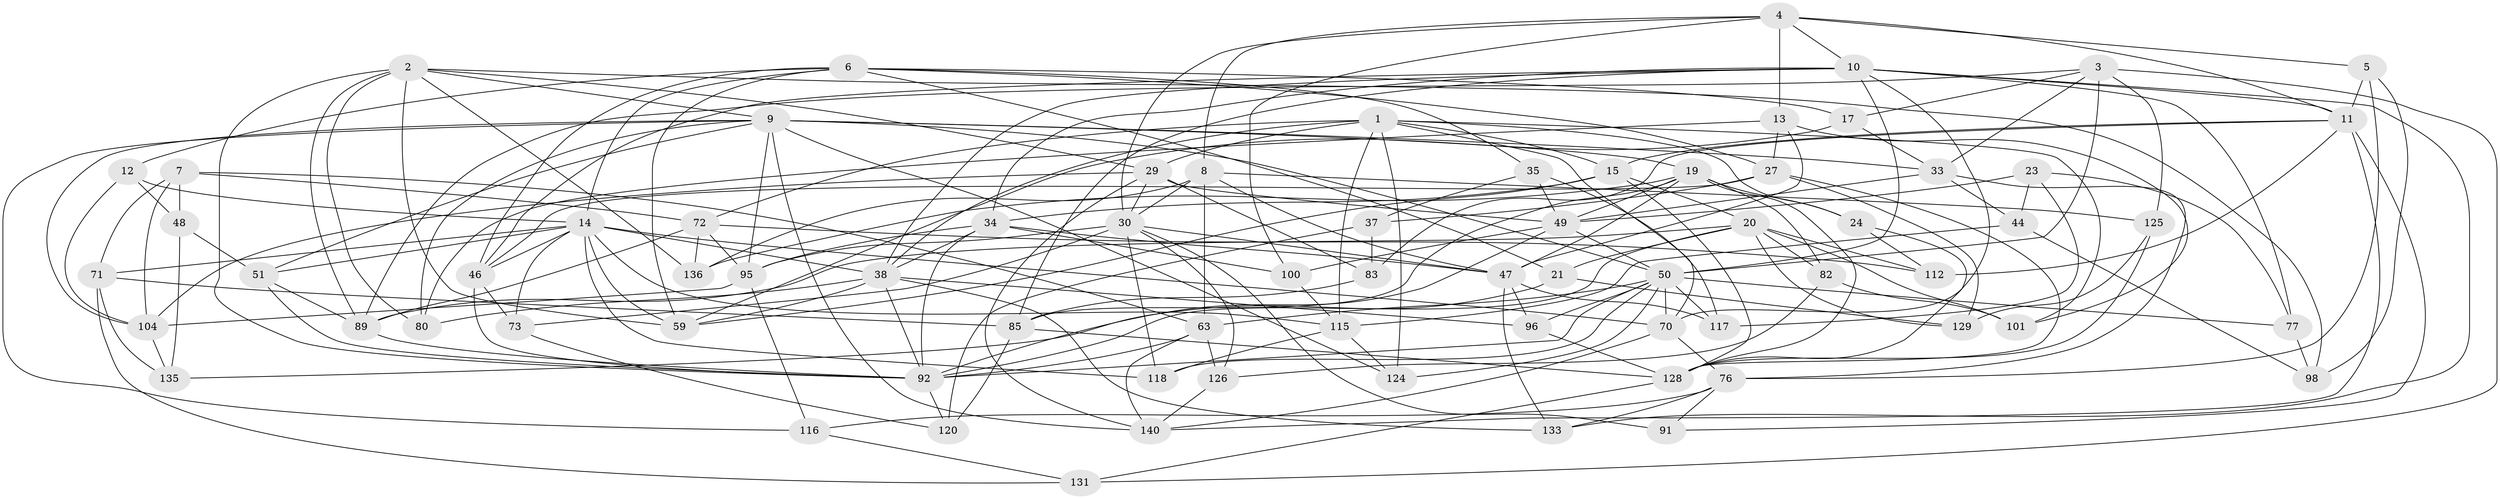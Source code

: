 // original degree distribution, {4: 1.0}
// Generated by graph-tools (version 1.1) at 2025/16/03/09/25 04:16:13]
// undirected, 73 vertices, 210 edges
graph export_dot {
graph [start="1"]
  node [color=gray90,style=filled];
  1 [super="+22+25+43"];
  2 [super="+53"];
  3 [super="+146"];
  4 [super="+62"];
  5;
  6 [super="+31"];
  7 [super="+88"];
  8 [super="+41"];
  9 [super="+114+55"];
  10 [super="+42"];
  11 [super="+18+36"];
  12;
  13 [super="+26"];
  14 [super="+16"];
  15 [super="+60"];
  17;
  19 [super="+90+40"];
  20 [super="+28+69"];
  21;
  23;
  24;
  27 [super="+81"];
  29 [super="+45+108"];
  30 [super="+66+93+119"];
  33 [super="+123"];
  34 [super="+99+65"];
  35;
  37;
  38 [super="+74"];
  44;
  46 [super="+68"];
  47 [super="+138+54"];
  48;
  49 [super="+86"];
  50 [super="+97+56+103+110"];
  51 [super="+106"];
  59 [super="+137"];
  63 [super="+78"];
  70 [super="+75"];
  71 [super="+84"];
  72 [super="+113"];
  73;
  76 [super="+79"];
  77;
  80;
  82;
  83;
  85 [super="+139"];
  89 [super="+102"];
  91;
  92 [super="+127+105+107"];
  95 [super="+109"];
  96;
  98;
  100;
  101;
  104 [super="+111"];
  112;
  115 [super="+132"];
  116;
  117;
  118;
  120;
  124;
  125;
  126;
  128 [super="+143+145"];
  129;
  131;
  133;
  135;
  136;
  140 [super="+144"];
  1 -- 24;
  1 -- 124;
  1 -- 101;
  1 -- 72;
  1 -- 115;
  1 -- 70;
  1 -- 38;
  1 -- 29 [weight=2];
  1 -- 15;
  2 -- 98;
  2 -- 80;
  2 -- 92;
  2 -- 89;
  2 -- 136;
  2 -- 9;
  2 -- 59;
  2 -- 29;
  3 -- 125;
  3 -- 17;
  3 -- 33;
  3 -- 131;
  3 -- 89;
  3 -- 50;
  4 -- 100;
  4 -- 5;
  4 -- 11;
  4 -- 8;
  4 -- 13 [weight=2];
  4 -- 30;
  4 -- 10;
  5 -- 98;
  5 -- 76;
  5 -- 11;
  6 -- 17;
  6 -- 27;
  6 -- 21;
  6 -- 35;
  6 -- 59;
  6 -- 12;
  6 -- 46;
  6 -- 14;
  7 -- 104;
  7 -- 48;
  7 -- 72;
  7 -- 71 [weight=2];
  7 -- 63;
  8 -- 136;
  8 -- 63;
  8 -- 125;
  8 -- 47;
  8 -- 30;
  9 -- 104;
  9 -- 80;
  9 -- 19;
  9 -- 50 [weight=2];
  9 -- 33;
  9 -- 51;
  9 -- 116;
  9 -- 124;
  9 -- 95;
  9 -- 140;
  10 -- 38;
  10 -- 34;
  10 -- 85;
  10 -- 133;
  10 -- 70;
  10 -- 11;
  10 -- 77;
  10 -- 46;
  10 -- 50;
  11 -- 112;
  11 -- 91;
  11 -- 15;
  11 -- 83;
  11 -- 140;
  12 -- 48;
  12 -- 104;
  12 -- 14;
  13 -- 101;
  13 -- 27;
  13 -- 80;
  13 -- 47;
  14 -- 115;
  14 -- 70;
  14 -- 38;
  14 -- 71;
  14 -- 73;
  14 -- 46;
  14 -- 118;
  14 -- 59;
  14 -- 51 [weight=2];
  15 -- 34;
  15 -- 128;
  15 -- 59;
  15 -- 20;
  17 -- 59;
  17 -- 33;
  19 -- 82;
  19 -- 24;
  19 -- 85;
  19 -- 128;
  19 -- 136;
  19 -- 49;
  19 -- 47;
  20 -- 101;
  20 -- 89;
  20 -- 129;
  20 -- 112;
  20 -- 82;
  20 -- 21;
  20 -- 92;
  21 -- 135;
  21 -- 129;
  23 -- 77;
  23 -- 44;
  23 -- 117;
  23 -- 49;
  24 -- 112;
  24 -- 128;
  27 -- 46;
  27 -- 129;
  27 -- 37;
  27 -- 128;
  29 -- 104;
  29 -- 49;
  29 -- 83;
  29 -- 140;
  29 -- 30;
  30 -- 95;
  30 -- 91 [weight=2];
  30 -- 118;
  30 -- 73;
  30 -- 126;
  30 -- 47;
  33 -- 44;
  33 -- 49;
  33 -- 76;
  34 -- 100;
  34 -- 38 [weight=2];
  34 -- 95;
  34 -- 47;
  34 -- 92;
  35 -- 49;
  35 -- 117;
  35 -- 37;
  37 -- 120;
  37 -- 83;
  38 -- 96;
  38 -- 133;
  38 -- 80;
  38 -- 59;
  38 -- 92;
  44 -- 98;
  44 -- 115;
  46 -- 73;
  46 -- 92;
  47 -- 133;
  47 -- 117;
  47 -- 96;
  48 -- 135;
  48 -- 51;
  49 -- 50;
  49 -- 100;
  49 -- 92;
  50 -- 92 [weight=2];
  50 -- 124;
  50 -- 70;
  50 -- 96;
  50 -- 77;
  50 -- 118;
  50 -- 117;
  50 -- 63;
  51 -- 89;
  51 -- 92;
  63 -- 92;
  63 -- 126;
  63 -- 140;
  70 -- 76;
  70 -- 140;
  71 -- 131;
  71 -- 135;
  71 -- 85;
  72 -- 112;
  72 -- 89;
  72 -- 136;
  72 -- 95;
  73 -- 120;
  76 -- 116;
  76 -- 91;
  76 -- 133;
  77 -- 98;
  82 -- 126;
  82 -- 101;
  83 -- 85;
  85 -- 128;
  85 -- 120;
  89 -- 92;
  92 -- 120;
  95 -- 104;
  95 -- 116;
  96 -- 128;
  100 -- 115;
  104 -- 135;
  115 -- 118;
  115 -- 124;
  116 -- 131;
  125 -- 129;
  125 -- 128;
  126 -- 140;
  128 -- 131;
}
